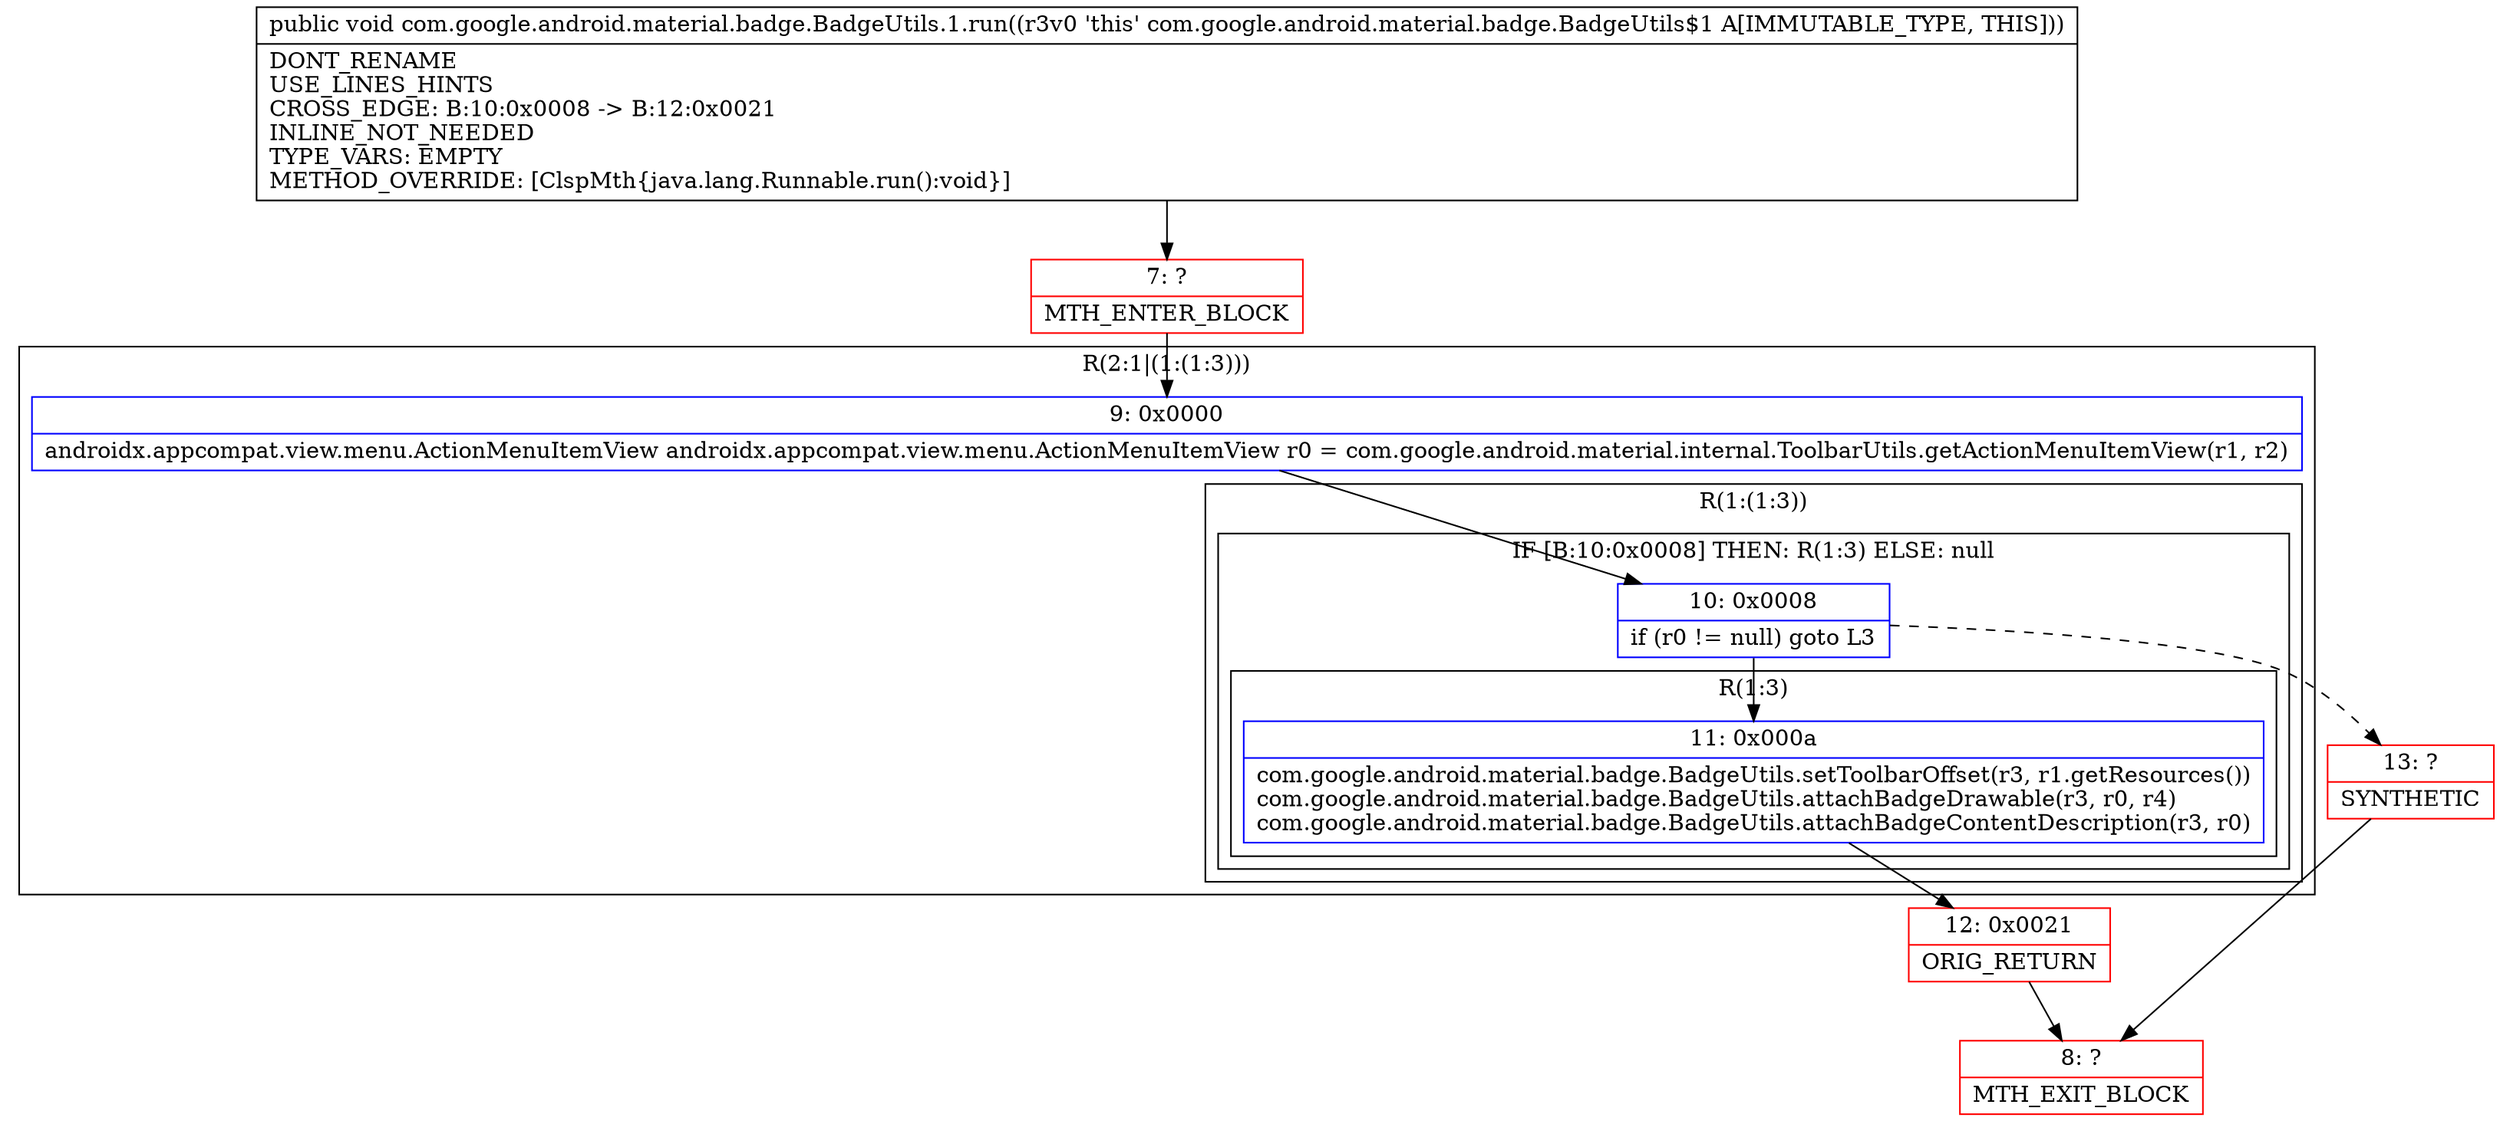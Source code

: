 digraph "CFG forcom.google.android.material.badge.BadgeUtils.1.run()V" {
subgraph cluster_Region_2041965273 {
label = "R(2:1|(1:(1:3)))";
node [shape=record,color=blue];
Node_9 [shape=record,label="{9\:\ 0x0000|androidx.appcompat.view.menu.ActionMenuItemView androidx.appcompat.view.menu.ActionMenuItemView r0 = com.google.android.material.internal.ToolbarUtils.getActionMenuItemView(r1, r2)\l}"];
subgraph cluster_Region_2049507420 {
label = "R(1:(1:3))";
node [shape=record,color=blue];
subgraph cluster_IfRegion_705138449 {
label = "IF [B:10:0x0008] THEN: R(1:3) ELSE: null";
node [shape=record,color=blue];
Node_10 [shape=record,label="{10\:\ 0x0008|if (r0 != null) goto L3\l}"];
subgraph cluster_Region_1310033268 {
label = "R(1:3)";
node [shape=record,color=blue];
Node_11 [shape=record,label="{11\:\ 0x000a|com.google.android.material.badge.BadgeUtils.setToolbarOffset(r3, r1.getResources())\lcom.google.android.material.badge.BadgeUtils.attachBadgeDrawable(r3, r0, r4)\lcom.google.android.material.badge.BadgeUtils.attachBadgeContentDescription(r3, r0)\l}"];
}
}
}
}
Node_7 [shape=record,color=red,label="{7\:\ ?|MTH_ENTER_BLOCK\l}"];
Node_12 [shape=record,color=red,label="{12\:\ 0x0021|ORIG_RETURN\l}"];
Node_8 [shape=record,color=red,label="{8\:\ ?|MTH_EXIT_BLOCK\l}"];
Node_13 [shape=record,color=red,label="{13\:\ ?|SYNTHETIC\l}"];
MethodNode[shape=record,label="{public void com.google.android.material.badge.BadgeUtils.1.run((r3v0 'this' com.google.android.material.badge.BadgeUtils$1 A[IMMUTABLE_TYPE, THIS]))  | DONT_RENAME\lUSE_LINES_HINTS\lCROSS_EDGE: B:10:0x0008 \-\> B:12:0x0021\lINLINE_NOT_NEEDED\lTYPE_VARS: EMPTY\lMETHOD_OVERRIDE: [ClspMth\{java.lang.Runnable.run():void\}]\l}"];
MethodNode -> Node_7;Node_9 -> Node_10;
Node_10 -> Node_11;
Node_10 -> Node_13[style=dashed];
Node_11 -> Node_12;
Node_7 -> Node_9;
Node_12 -> Node_8;
Node_13 -> Node_8;
}

